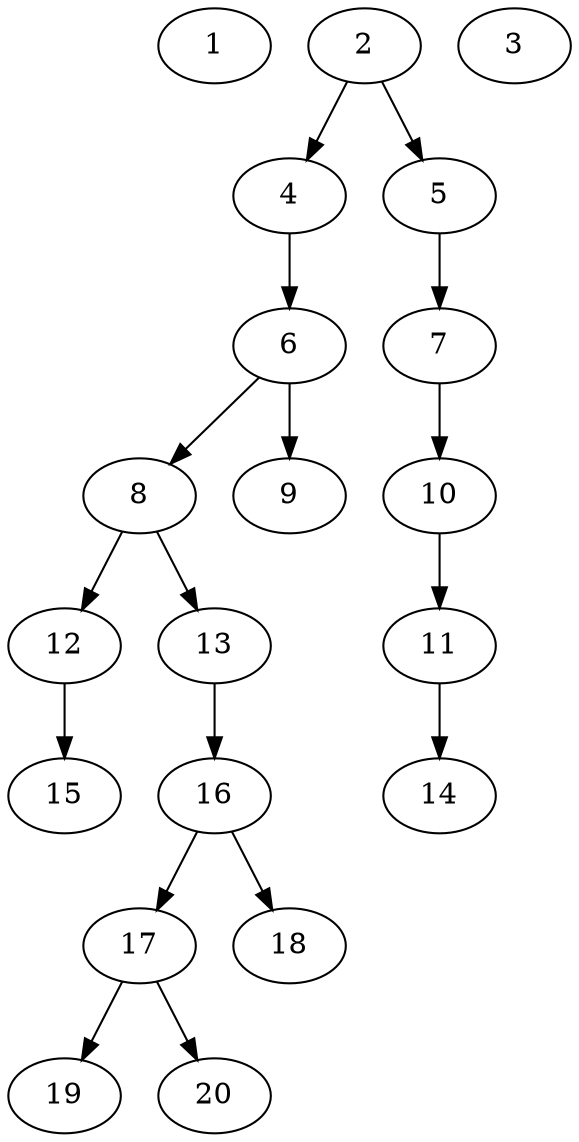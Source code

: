 // DAG automatically generated by daggen at Sat Jul 27 15:34:46 2019
// ./daggen --dot -n 20 --ccr 0.3 --fat 0.4 --regular 0.5 --density 0.4 --mindata 5242880 --maxdata 52428800 
digraph G {
  1 [size="132215467", alpha="0.11", expect_size="39664640"] 
  2 [size="173373440", alpha="0.14", expect_size="52012032"] 
  2 -> 4 [size ="52012032"]
  2 -> 5 [size ="52012032"]
  3 [size="149094400", alpha="0.06", expect_size="44728320"] 
  4 [size="120582827", alpha="0.19", expect_size="36174848"] 
  4 -> 6 [size ="36174848"]
  5 [size="150306133", alpha="0.12", expect_size="45091840"] 
  5 -> 7 [size ="45091840"]
  6 [size="119620267", alpha="0.13", expect_size="35886080"] 
  6 -> 8 [size ="35886080"]
  6 -> 9 [size ="35886080"]
  7 [size="159716693", alpha="0.17", expect_size="47915008"] 
  7 -> 10 [size ="47915008"]
  8 [size="52500480", alpha="0.12", expect_size="15750144"] 
  8 -> 12 [size ="15750144"]
  8 -> 13 [size ="15750144"]
  9 [size="114961067", alpha="0.04", expect_size="34488320"] 
  10 [size="82711893", alpha="0.08", expect_size="24813568"] 
  10 -> 11 [size ="24813568"]
  11 [size="135683413", alpha="0.19", expect_size="40705024"] 
  11 -> 14 [size ="40705024"]
  12 [size="63723520", alpha="0.04", expect_size="19117056"] 
  12 -> 15 [size ="19117056"]
  13 [size="171639467", alpha="0.01", expect_size="51491840"] 
  13 -> 16 [size ="51491840"]
  14 [size="57989120", alpha="0.13", expect_size="17396736"] 
  15 [size="49565013", alpha="0.05", expect_size="14869504"] 
  16 [size="147220480", alpha="0.14", expect_size="44166144"] 
  16 -> 17 [size ="44166144"]
  16 -> 18 [size ="44166144"]
  17 [size="91593387", alpha="0.18", expect_size="27478016"] 
  17 -> 19 [size ="27478016"]
  17 -> 20 [size ="27478016"]
  18 [size="66013867", alpha="0.06", expect_size="19804160"] 
  19 [size="161262933", alpha="0.19", expect_size="48378880"] 
  20 [size="34491733", alpha="0.08", expect_size="10347520"] 
}
